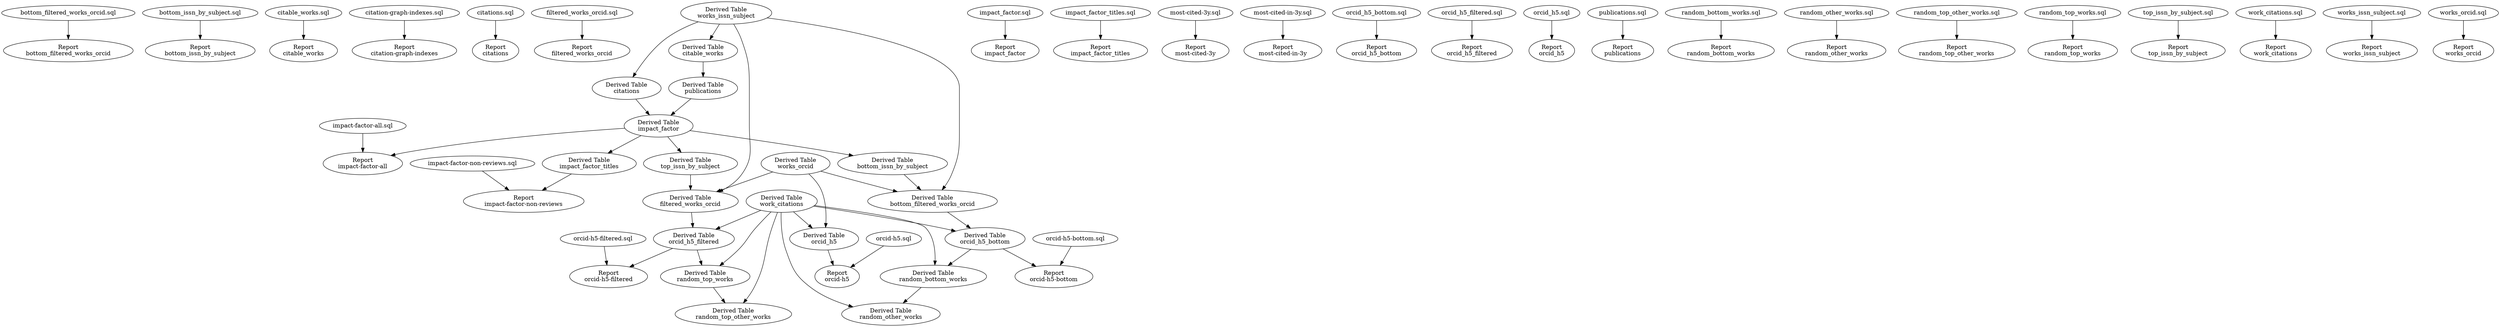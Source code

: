 digraph D {
	"bottom_filtered_works_orcid.sql" -> "Report\nbottom_filtered_works_orcid";
	"bottom_issn_by_subject.sql" -> "Report\nbottom_issn_by_subject";
	"citable_works.sql" -> "Report\ncitable_works";
	"citation-graph-indexes.sql" -> "Report\ncitation-graph-indexes";
	"citations.sql" -> "Report\ncitations";
	"filtered_works_orcid.sql" -> "Report\nfiltered_works_orcid";
	"impact-factor-all.sql" -> "Report\nimpact-factor-all";
	"Derived Table\nimpact_factor" -> "Report\nimpact-factor-all";
	"impact_factor.sql" -> "Report\nimpact_factor";
	"impact-factor-non-reviews.sql" -> "Report\nimpact-factor-non-reviews";
	"Derived Table\nimpact_factor_titles" -> "Report\nimpact-factor-non-reviews";
	"impact_factor_titles.sql" -> "Report\nimpact_factor_titles";
	"most-cited-3y.sql" -> "Report\nmost-cited-3y";
	"most-cited-in-3y.sql" -> "Report\nmost-cited-in-3y";
	"orcid_h5_bottom.sql" -> "Report\norcid_h5_bottom";
	"orcid-h5-bottom.sql" -> "Report\norcid-h5-bottom";
	"Derived Table\norcid_h5_bottom" -> "Report\norcid-h5-bottom";
	"orcid_h5_filtered.sql" -> "Report\norcid_h5_filtered";
	"orcid-h5-filtered.sql" -> "Report\norcid-h5-filtered";
	"Derived Table\norcid_h5_filtered" -> "Report\norcid-h5-filtered";
	"orcid_h5.sql" -> "Report\norcid_h5";
	"orcid-h5.sql" -> "Report\norcid-h5";
	"Derived Table\norcid_h5" -> "Report\norcid-h5";
	"publications.sql" -> "Report\npublications";
	"random_bottom_works.sql" -> "Report\nrandom_bottom_works";
	"random_other_works.sql" -> "Report\nrandom_other_works";
	"random_top_other_works.sql" -> "Report\nrandom_top_other_works";
	"random_top_works.sql" -> "Report\nrandom_top_works";
	"top_issn_by_subject.sql" -> "Report\ntop_issn_by_subject";
	"work_citations.sql" -> "Report\nwork_citations";
	"works_issn_subject.sql" -> "Report\nworks_issn_subject";
	"works_orcid.sql" -> "Report\nworks_orcid";
	"Derived Table\nbottom_issn_by_subject" -> "Derived Table\nbottom_filtered_works_orcid";
	"Derived Table\nworks_issn_subject" -> "Derived Table\nbottom_filtered_works_orcid";
	"Derived Table\nworks_orcid" -> "Derived Table\nbottom_filtered_works_orcid";
	"Derived Table\nimpact_factor" -> "Derived Table\nbottom_issn_by_subject";
	"Derived Table\nworks_issn_subject" -> "Derived Table\ncitable_works";
	"Derived Table\nworks_issn_subject" -> "Derived Table\ncitations";
	"Derived Table\ntop_issn_by_subject" -> "Derived Table\nfiltered_works_orcid";
	"Derived Table\nworks_issn_subject" -> "Derived Table\nfiltered_works_orcid";
	"Derived Table\nworks_orcid" -> "Derived Table\nfiltered_works_orcid";
	"Derived Table\ncitations" -> "Derived Table\nimpact_factor";
	"Derived Table\npublications" -> "Derived Table\nimpact_factor";
	"Derived Table\nimpact_factor" -> "Derived Table\nimpact_factor_titles";
	"Derived Table\nbottom_filtered_works_orcid" -> "Derived Table\norcid_h5_bottom";
	"Derived Table\nwork_citations" -> "Derived Table\norcid_h5_bottom";
	"Derived Table\nfiltered_works_orcid" -> "Derived Table\norcid_h5_filtered";
	"Derived Table\nwork_citations" -> "Derived Table\norcid_h5_filtered";
	"Derived Table\nwork_citations" -> "Derived Table\norcid_h5";
	"Derived Table\nworks_orcid" -> "Derived Table\norcid_h5";
	"Derived Table\ncitable_works" -> "Derived Table\npublications";
	"Derived Table\norcid_h5_bottom" -> "Derived Table\nrandom_bottom_works";
	"Derived Table\nwork_citations" -> "Derived Table\nrandom_bottom_works";
	"Derived Table\nrandom_bottom_works" -> "Derived Table\nrandom_other_works";
	"Derived Table\nwork_citations" -> "Derived Table\nrandom_other_works";
	"Derived Table\nrandom_top_works" -> "Derived Table\nrandom_top_other_works";
	"Derived Table\nwork_citations" -> "Derived Table\nrandom_top_other_works";
	"Derived Table\norcid_h5_filtered" -> "Derived Table\nrandom_top_works";
	"Derived Table\nwork_citations" -> "Derived Table\nrandom_top_works";
	"Derived Table\nimpact_factor" -> "Derived Table\ntop_issn_by_subject";
}
